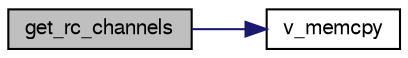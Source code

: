 digraph "get_rc_channels"
{
  edge [fontname="FreeSans",fontsize="10",labelfontname="FreeSans",labelfontsize="10"];
  node [fontname="FreeSans",fontsize="10",shape=record];
  rankdir="LR";
  Node1 [label="get_rc_channels",height=0.2,width=0.4,color="black", fillcolor="grey75", style="filled", fontcolor="black"];
  Node1 -> Node2 [color="midnightblue",fontsize="10",style="solid",fontname="FreeSans"];
  Node2 [label="v_memcpy",height=0.2,width=0.4,color="black", fillcolor="white", style="filled",URL="$dd/df1/rt__interface__lcm_8cpp.html#aa5f4c06b7720f635aed7bf1462fa4465"];
}
